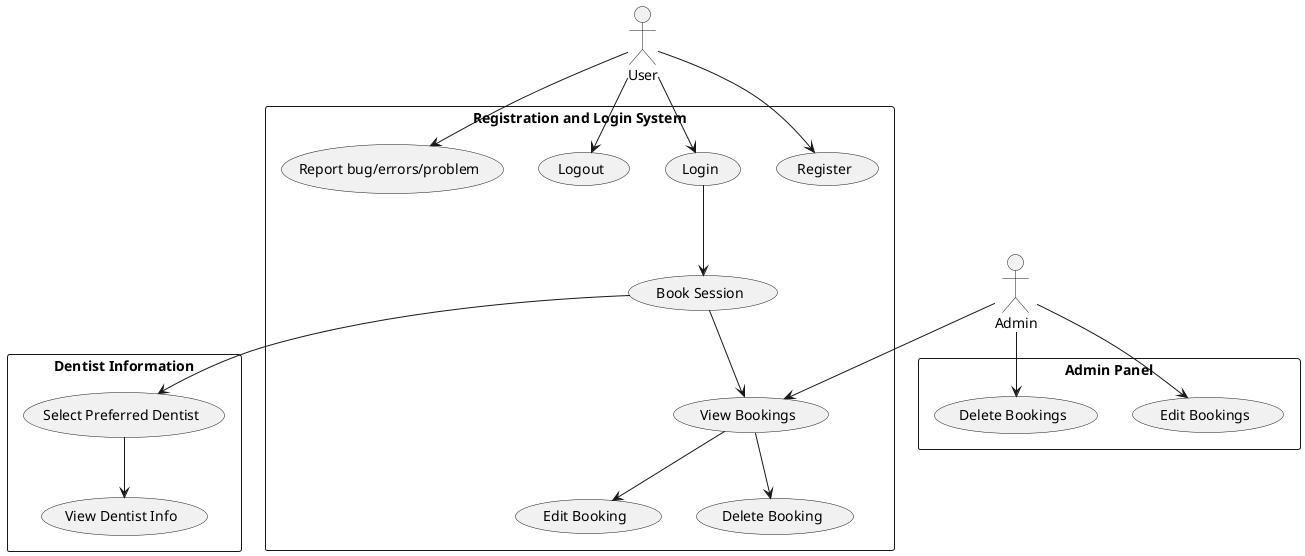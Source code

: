 @startuml
actor "User" as User
actor "Admin" as Admin

rectangle "Registration and Login System" {
  User --> (Register)
  User --> (Login)
  User --> (Logout)
  
  (Login) --> (Book Session)
  (Book Session) --> (View Bookings)
  (View Bookings) --> (Edit Booking)
  (View Bookings) --> (Delete Booking)
  User --> (Report bug/errors/problem)
}

rectangle "Admin Panel" {
  Admin --> (View Bookings)
  Admin --> (Edit Bookings)
  Admin --> (Delete Bookings)
}

rectangle "Dentist Information" {
  (Book Session) --> (Select Preferred Dentist)
  (Select Preferred Dentist) --> (View Dentist Info)
}

@enduml